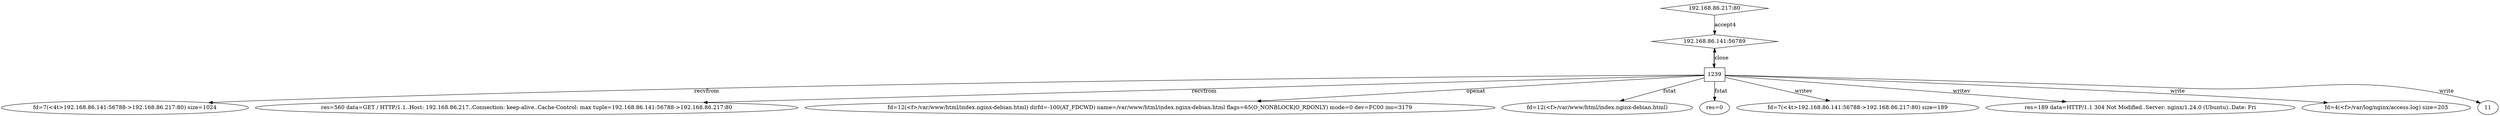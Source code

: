 digraph nginx_syscalls {
  0 [label="192.168.86.141:56789" shape=diamond];
  1 [label="192.168.86.217:80" shape=diamond];
  2 [label="1239" shape=rectangle];
  3 [label="fd=7(<4t>192.168.86.141:56788->192.168.86.217:80) size=1024" shape=ellipse];
  4 [label="res=560 data=GET / HTTP/1.1..Host: 192.168.86.217..Connection: keep-alive..Cache-Control: max tuple=192.168.86.141:56788->192.168.86.217:80" shape=ellipse];
  5 [label="fd=12(<f>/var/www/html/index.nginx-debian.html) dirfd=-100(AT_FDCWD) name=/var/www/html/index.nginx-debian.html flags=65(O_NONBLOCK|O_RDONLY) mode=0 dev=FC00 ino=3179" shape=ellipse];
  6 [label="fd=12(<f>/var/www/html/index.nginx-debian.html)" shape=ellipse];
  7 [label="res=0" shape=ellipse];
  8 [label="fd=7(<4t>192.168.86.141:56788->192.168.86.217:80) size=189" shape=ellipse];
  9 [label="res=189 data=HTTP/1.1 304 Not Modified..Server: nginx/1.24.0 (Ubuntu)..Date: Fri" shape=ellipse];
  10 [label="fd=4(<f>/var/log/nginx/access.log) size=203" shape=ellipse];
  1 -> 0 [label="accept4"];
  0 -> 2 [label=""];
  2 -> 3 [label="recvfrom"];
  2 -> 4 [label="recvfrom"];
  2 -> 5 [label="openat"];
  2 -> 6 [label="fstat"];
  2 -> 7 [label="fstat"];
  2 -> 8 [label="writev"];
  2 -> 9 [label="writev"];
  2 -> 10 [label="write"];
  2 -> 11 [label="write"];
  2 -> 0 [label="close"];
}
